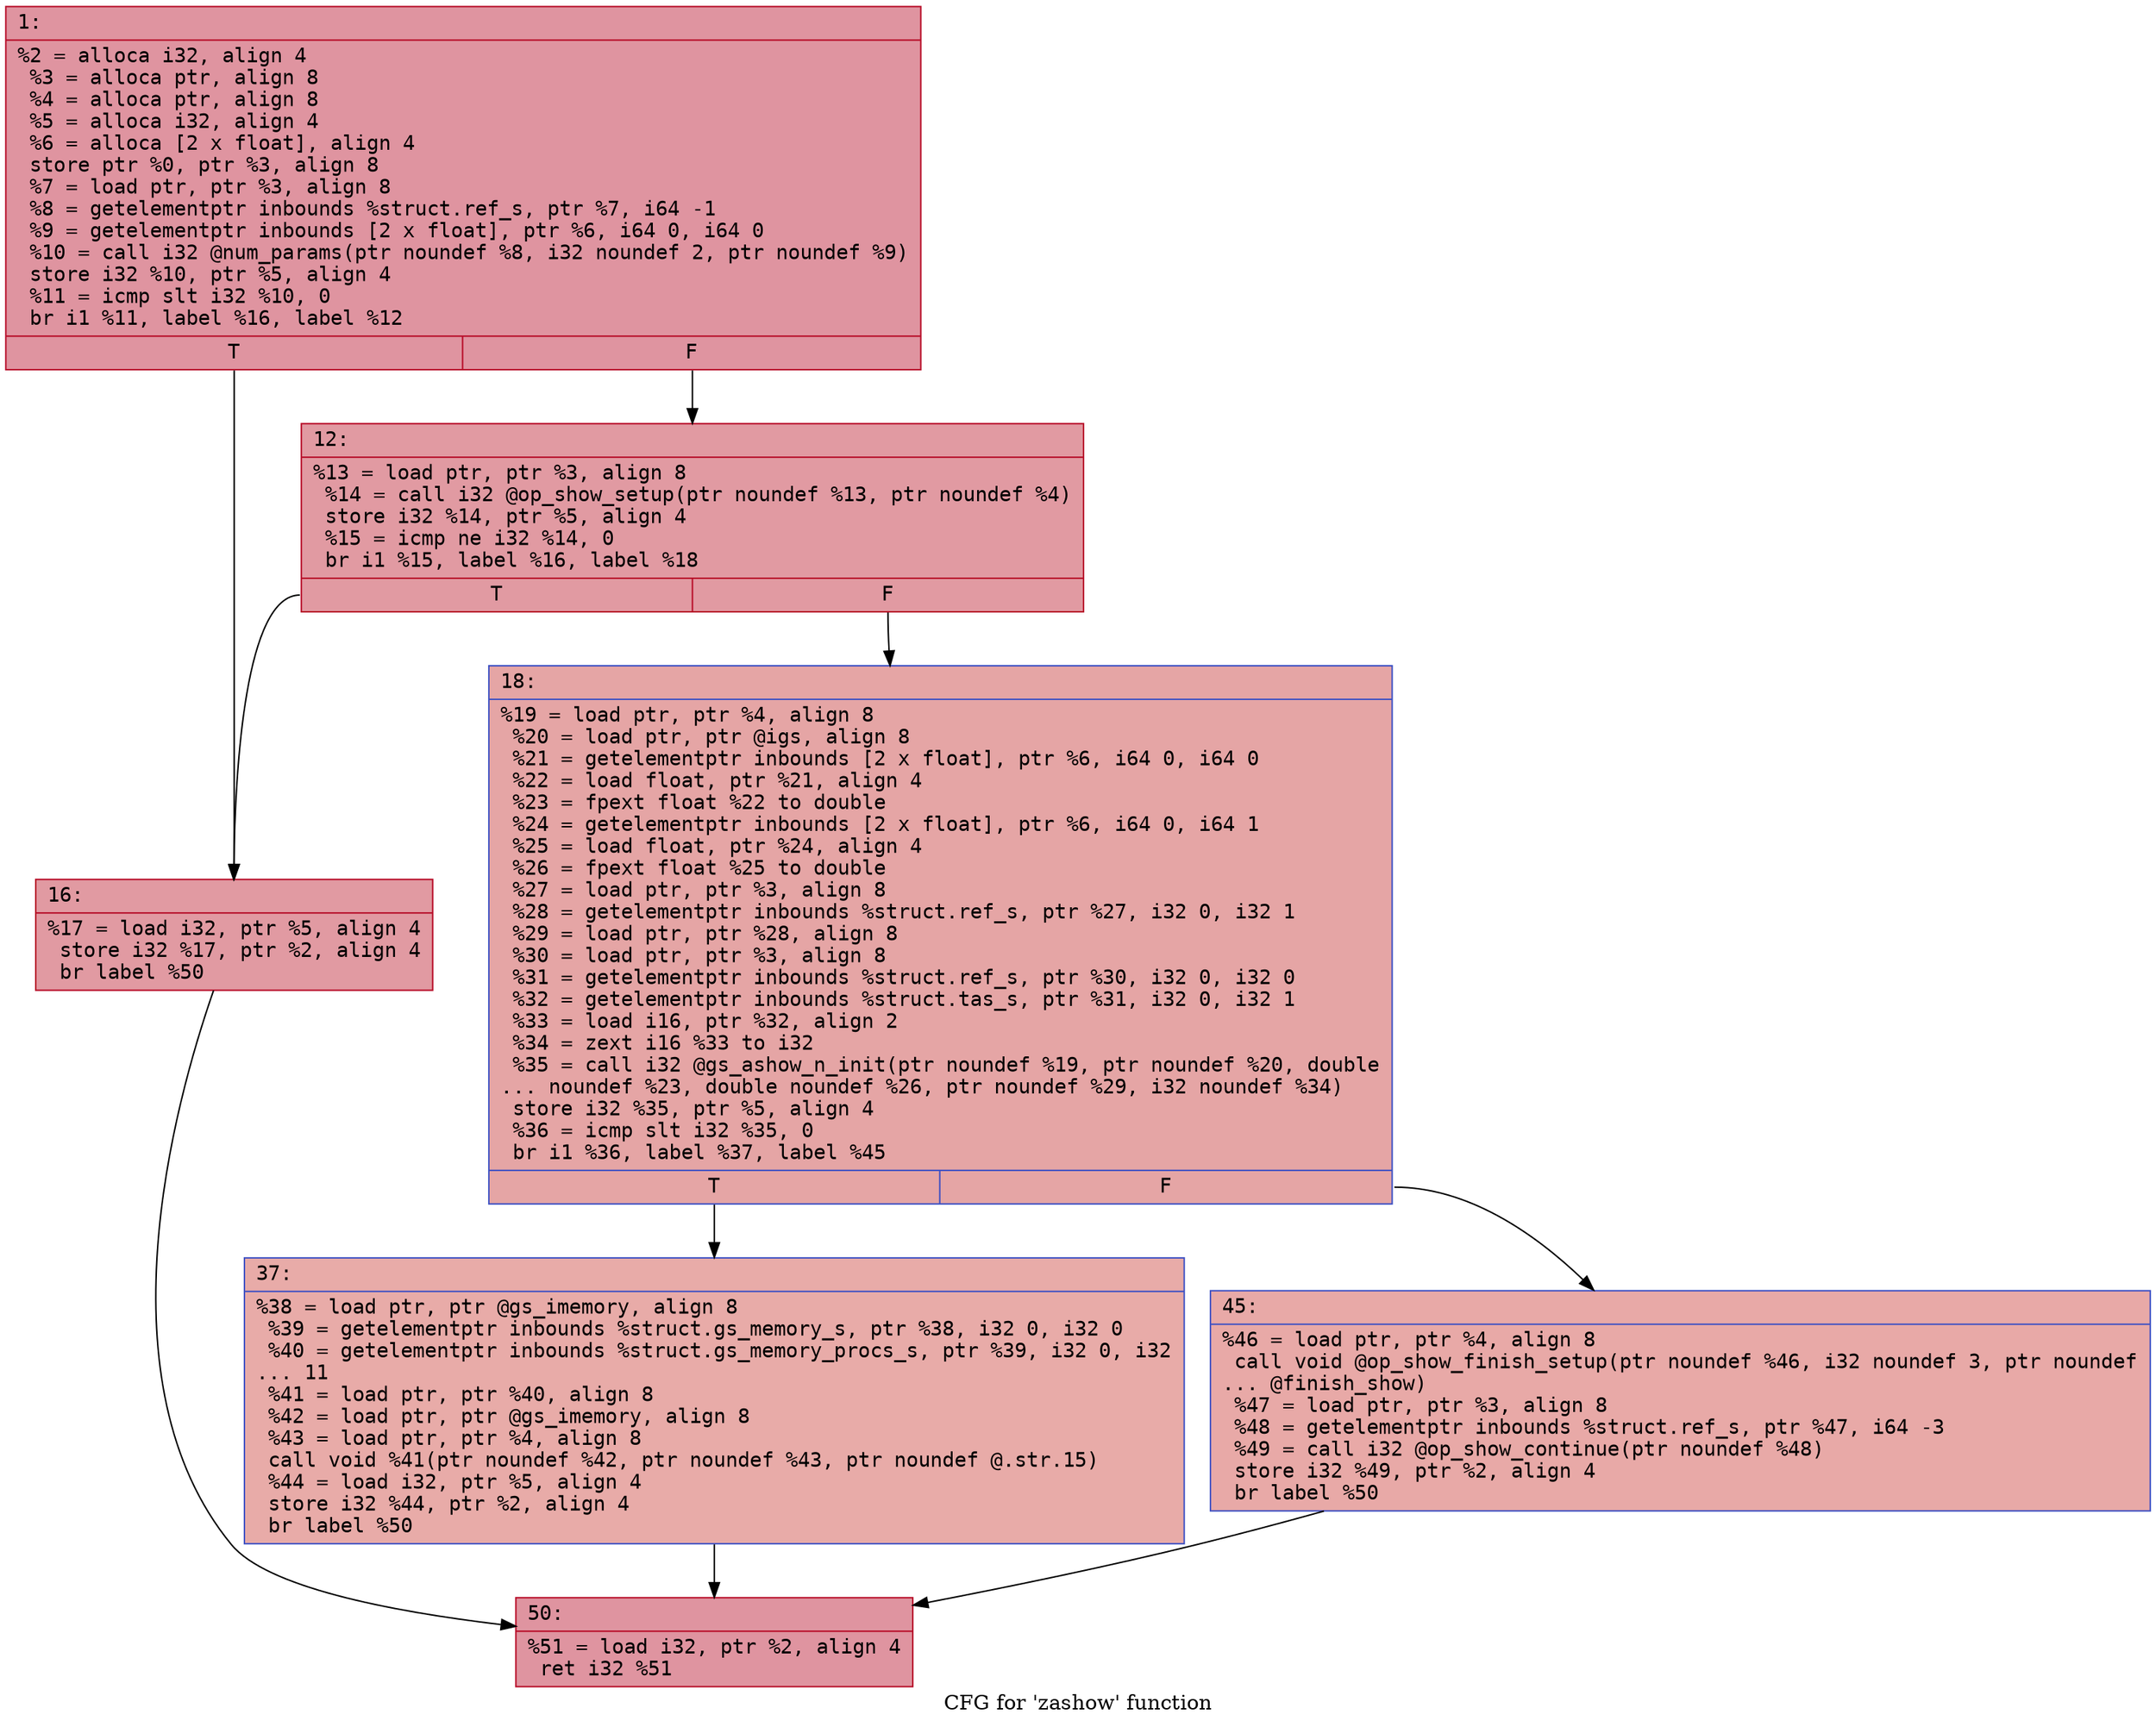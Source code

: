 digraph "CFG for 'zashow' function" {
	label="CFG for 'zashow' function";

	Node0x600003fb3250 [shape=record,color="#b70d28ff", style=filled, fillcolor="#b70d2870" fontname="Courier",label="{1:\l|  %2 = alloca i32, align 4\l  %3 = alloca ptr, align 8\l  %4 = alloca ptr, align 8\l  %5 = alloca i32, align 4\l  %6 = alloca [2 x float], align 4\l  store ptr %0, ptr %3, align 8\l  %7 = load ptr, ptr %3, align 8\l  %8 = getelementptr inbounds %struct.ref_s, ptr %7, i64 -1\l  %9 = getelementptr inbounds [2 x float], ptr %6, i64 0, i64 0\l  %10 = call i32 @num_params(ptr noundef %8, i32 noundef 2, ptr noundef %9)\l  store i32 %10, ptr %5, align 4\l  %11 = icmp slt i32 %10, 0\l  br i1 %11, label %16, label %12\l|{<s0>T|<s1>F}}"];
	Node0x600003fb3250:s0 -> Node0x600003fb32f0[tooltip="1 -> 16\nProbability 37.50%" ];
	Node0x600003fb3250:s1 -> Node0x600003fb32a0[tooltip="1 -> 12\nProbability 62.50%" ];
	Node0x600003fb32a0 [shape=record,color="#b70d28ff", style=filled, fillcolor="#bb1b2c70" fontname="Courier",label="{12:\l|  %13 = load ptr, ptr %3, align 8\l  %14 = call i32 @op_show_setup(ptr noundef %13, ptr noundef %4)\l  store i32 %14, ptr %5, align 4\l  %15 = icmp ne i32 %14, 0\l  br i1 %15, label %16, label %18\l|{<s0>T|<s1>F}}"];
	Node0x600003fb32a0:s0 -> Node0x600003fb32f0[tooltip="12 -> 16\nProbability 62.50%" ];
	Node0x600003fb32a0:s1 -> Node0x600003fb3340[tooltip="12 -> 18\nProbability 37.50%" ];
	Node0x600003fb32f0 [shape=record,color="#b70d28ff", style=filled, fillcolor="#bb1b2c70" fontname="Courier",label="{16:\l|  %17 = load i32, ptr %5, align 4\l  store i32 %17, ptr %2, align 4\l  br label %50\l}"];
	Node0x600003fb32f0 -> Node0x600003fb3430[tooltip="16 -> 50\nProbability 100.00%" ];
	Node0x600003fb3340 [shape=record,color="#3d50c3ff", style=filled, fillcolor="#c5333470" fontname="Courier",label="{18:\l|  %19 = load ptr, ptr %4, align 8\l  %20 = load ptr, ptr @igs, align 8\l  %21 = getelementptr inbounds [2 x float], ptr %6, i64 0, i64 0\l  %22 = load float, ptr %21, align 4\l  %23 = fpext float %22 to double\l  %24 = getelementptr inbounds [2 x float], ptr %6, i64 0, i64 1\l  %25 = load float, ptr %24, align 4\l  %26 = fpext float %25 to double\l  %27 = load ptr, ptr %3, align 8\l  %28 = getelementptr inbounds %struct.ref_s, ptr %27, i32 0, i32 1\l  %29 = load ptr, ptr %28, align 8\l  %30 = load ptr, ptr %3, align 8\l  %31 = getelementptr inbounds %struct.ref_s, ptr %30, i32 0, i32 0\l  %32 = getelementptr inbounds %struct.tas_s, ptr %31, i32 0, i32 1\l  %33 = load i16, ptr %32, align 2\l  %34 = zext i16 %33 to i32\l  %35 = call i32 @gs_ashow_n_init(ptr noundef %19, ptr noundef %20, double\l... noundef %23, double noundef %26, ptr noundef %29, i32 noundef %34)\l  store i32 %35, ptr %5, align 4\l  %36 = icmp slt i32 %35, 0\l  br i1 %36, label %37, label %45\l|{<s0>T|<s1>F}}"];
	Node0x600003fb3340:s0 -> Node0x600003fb3390[tooltip="18 -> 37\nProbability 37.50%" ];
	Node0x600003fb3340:s1 -> Node0x600003fb33e0[tooltip="18 -> 45\nProbability 62.50%" ];
	Node0x600003fb3390 [shape=record,color="#3d50c3ff", style=filled, fillcolor="#cc403a70" fontname="Courier",label="{37:\l|  %38 = load ptr, ptr @gs_imemory, align 8\l  %39 = getelementptr inbounds %struct.gs_memory_s, ptr %38, i32 0, i32 0\l  %40 = getelementptr inbounds %struct.gs_memory_procs_s, ptr %39, i32 0, i32\l... 11\l  %41 = load ptr, ptr %40, align 8\l  %42 = load ptr, ptr @gs_imemory, align 8\l  %43 = load ptr, ptr %4, align 8\l  call void %41(ptr noundef %42, ptr noundef %43, ptr noundef @.str.15)\l  %44 = load i32, ptr %5, align 4\l  store i32 %44, ptr %2, align 4\l  br label %50\l}"];
	Node0x600003fb3390 -> Node0x600003fb3430[tooltip="37 -> 50\nProbability 100.00%" ];
	Node0x600003fb33e0 [shape=record,color="#3d50c3ff", style=filled, fillcolor="#ca3b3770" fontname="Courier",label="{45:\l|  %46 = load ptr, ptr %4, align 8\l  call void @op_show_finish_setup(ptr noundef %46, i32 noundef 3, ptr noundef\l... @finish_show)\l  %47 = load ptr, ptr %3, align 8\l  %48 = getelementptr inbounds %struct.ref_s, ptr %47, i64 -3\l  %49 = call i32 @op_show_continue(ptr noundef %48)\l  store i32 %49, ptr %2, align 4\l  br label %50\l}"];
	Node0x600003fb33e0 -> Node0x600003fb3430[tooltip="45 -> 50\nProbability 100.00%" ];
	Node0x600003fb3430 [shape=record,color="#b70d28ff", style=filled, fillcolor="#b70d2870" fontname="Courier",label="{50:\l|  %51 = load i32, ptr %2, align 4\l  ret i32 %51\l}"];
}
